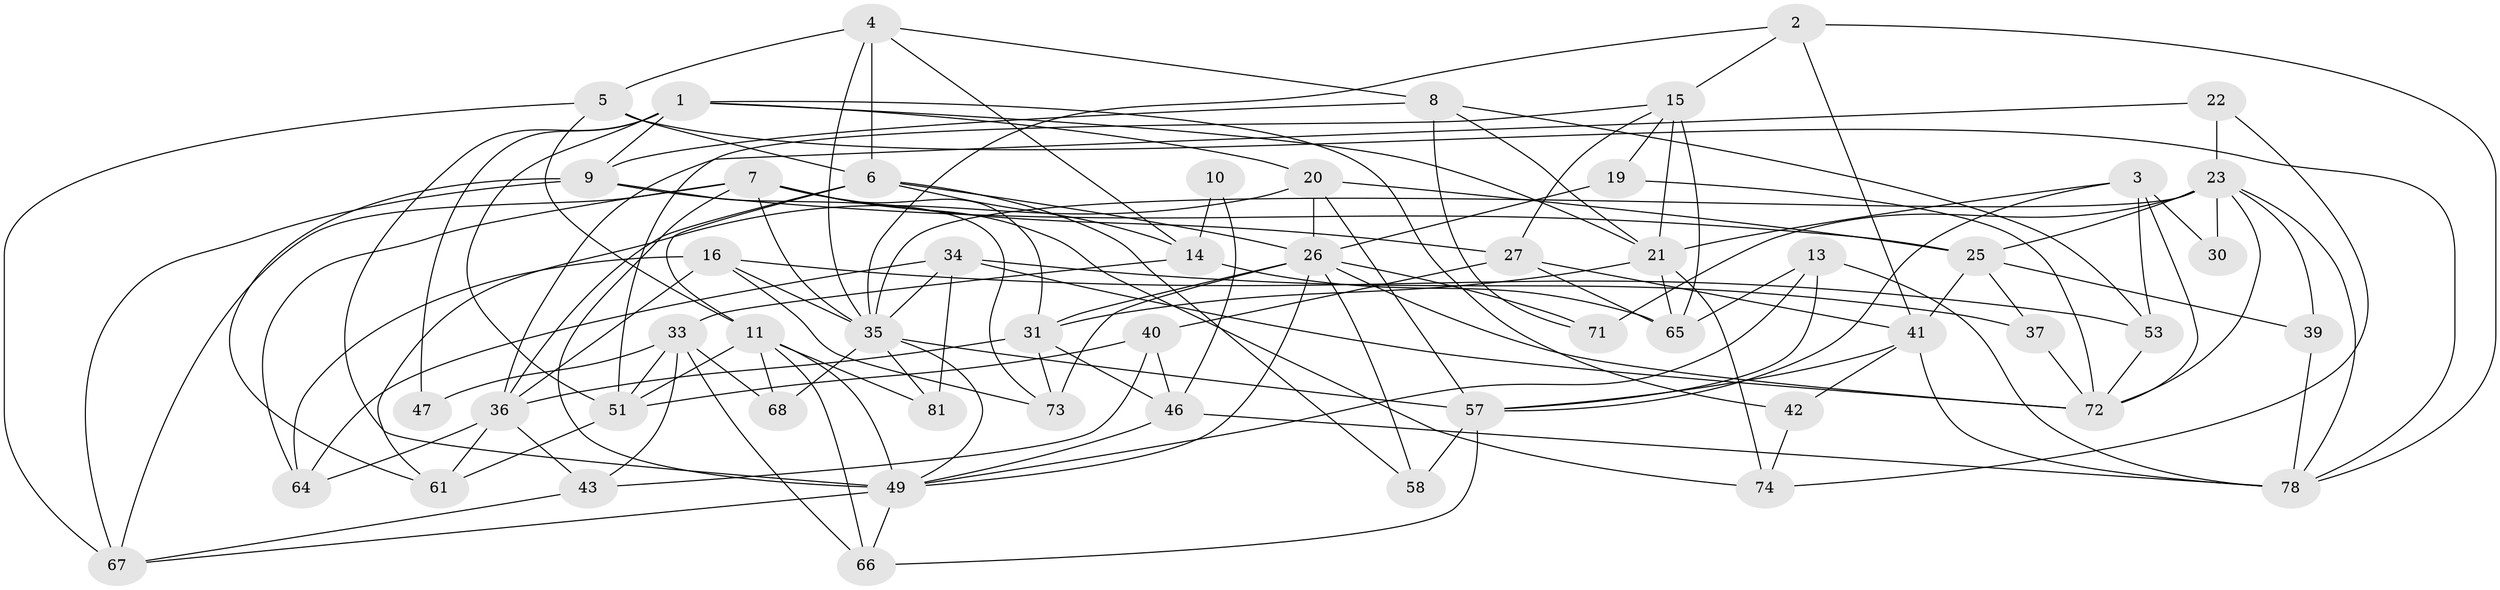 // Generated by graph-tools (version 1.1) at 2025/23/03/03/25 07:23:59]
// undirected, 54 vertices, 137 edges
graph export_dot {
graph [start="1"]
  node [color=gray90,style=filled];
  1 [super="+24"];
  2 [super="+18"];
  3 [super="+86"];
  4;
  5 [super="+59"];
  6 [super="+56"];
  7 [super="+12"];
  8 [super="+28"];
  9 [super="+54"];
  10;
  11 [super="+38"];
  13 [super="+62"];
  14 [super="+77"];
  15 [super="+80"];
  16 [super="+17"];
  19 [super="+89"];
  20 [super="+63"];
  21 [super="+84"];
  22;
  23 [super="+29"];
  25 [super="+55"];
  26 [super="+32"];
  27 [super="+44"];
  30;
  31 [super="+52"];
  33 [super="+60"];
  34 [super="+50"];
  35 [super="+76"];
  36 [super="+45"];
  37;
  39;
  40;
  41;
  42;
  43 [super="+69"];
  46 [super="+48"];
  47;
  49 [super="+87"];
  51 [super="+88"];
  53;
  57 [super="+75"];
  58;
  61;
  64;
  65;
  66;
  67 [super="+70"];
  68;
  71;
  72 [super="+82"];
  73 [super="+83"];
  74;
  78 [super="+79"];
  81 [super="+85"];
  1 -- 49;
  1 -- 9;
  1 -- 47;
  1 -- 51;
  1 -- 42;
  1 -- 21;
  1 -- 20;
  2 -- 78;
  2 -- 35;
  2 -- 41;
  2 -- 15;
  3 -- 30 [weight=2];
  3 -- 53;
  3 -- 57;
  3 -- 72;
  3 -- 21;
  4 -- 6;
  4 -- 8;
  4 -- 35;
  4 -- 14;
  4 -- 5;
  5 -- 67;
  5 -- 6;
  5 -- 11;
  5 -- 78;
  6 -- 36;
  6 -- 11;
  6 -- 26;
  6 -- 58;
  6 -- 14;
  7 -- 74;
  7 -- 64;
  7 -- 27;
  7 -- 31;
  7 -- 35;
  7 -- 67;
  7 -- 49;
  8 -- 53;
  8 -- 71;
  8 -- 9;
  8 -- 21;
  9 -- 67;
  9 -- 25;
  9 -- 73;
  9 -- 61;
  10 -- 46;
  10 -- 14;
  11 -- 68;
  11 -- 51;
  11 -- 66;
  11 -- 81;
  11 -- 49;
  13 -- 57;
  13 -- 78;
  13 -- 65;
  13 -- 49;
  14 -- 33;
  14 -- 65;
  15 -- 65 [weight=2];
  15 -- 51;
  15 -- 21;
  15 -- 27;
  15 -- 19;
  16 -- 64;
  16 -- 53;
  16 -- 73 [weight=2];
  16 -- 36;
  16 -- 35;
  19 -- 26;
  19 -- 72;
  20 -- 61;
  20 -- 26;
  20 -- 25;
  20 -- 57;
  21 -- 74;
  21 -- 65;
  21 -- 31;
  22 -- 74;
  22 -- 36;
  22 -- 23;
  23 -- 35;
  23 -- 30;
  23 -- 39;
  23 -- 72;
  23 -- 71;
  23 -- 78;
  23 -- 25 [weight=2];
  25 -- 39;
  25 -- 41;
  25 -- 37;
  26 -- 58;
  26 -- 71;
  26 -- 73 [weight=2];
  26 -- 49;
  26 -- 31;
  26 -- 72;
  27 -- 41;
  27 -- 65;
  27 -- 40;
  31 -- 73;
  31 -- 46;
  31 -- 36;
  33 -- 66;
  33 -- 68 [weight=2];
  33 -- 47;
  33 -- 43;
  33 -- 51;
  34 -- 37;
  34 -- 72;
  34 -- 64;
  34 -- 35;
  34 -- 81;
  35 -- 68;
  35 -- 81;
  35 -- 49;
  35 -- 57;
  36 -- 64;
  36 -- 61;
  36 -- 43;
  37 -- 72;
  39 -- 78;
  40 -- 43;
  40 -- 46;
  40 -- 51;
  41 -- 57;
  41 -- 78;
  41 -- 42;
  42 -- 74;
  43 -- 67;
  46 -- 49;
  46 -- 78;
  49 -- 66;
  49 -- 67;
  51 -- 61;
  53 -- 72;
  57 -- 58;
  57 -- 66;
}
